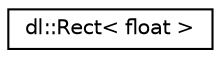 digraph "Graphical Class Hierarchy"
{
 // LATEX_PDF_SIZE
  edge [fontname="Helvetica",fontsize="10",labelfontname="Helvetica",labelfontsize="10"];
  node [fontname="Helvetica",fontsize="10",shape=record];
  rankdir="LR";
  Node0 [label="dl::Rect\< float \>",height=0.2,width=0.4,color="black", fillcolor="white", style="filled",URL="$classdl_1_1Rect.html",tooltip=" "];
}
